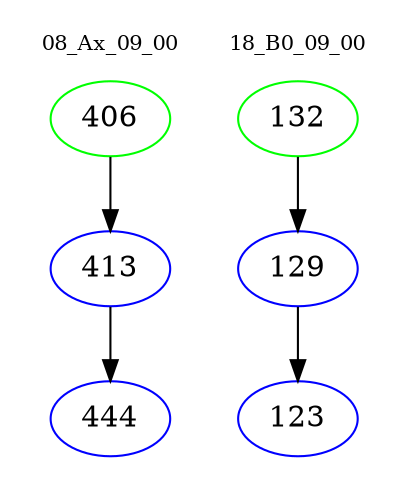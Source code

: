 digraph{
subgraph cluster_0 {
color = white
label = "08_Ax_09_00";
fontsize=10;
T0_406 [label="406", color="green"]
T0_406 -> T0_413 [color="black"]
T0_413 [label="413", color="blue"]
T0_413 -> T0_444 [color="black"]
T0_444 [label="444", color="blue"]
}
subgraph cluster_1 {
color = white
label = "18_B0_09_00";
fontsize=10;
T1_132 [label="132", color="green"]
T1_132 -> T1_129 [color="black"]
T1_129 [label="129", color="blue"]
T1_129 -> T1_123 [color="black"]
T1_123 [label="123", color="blue"]
}
}
